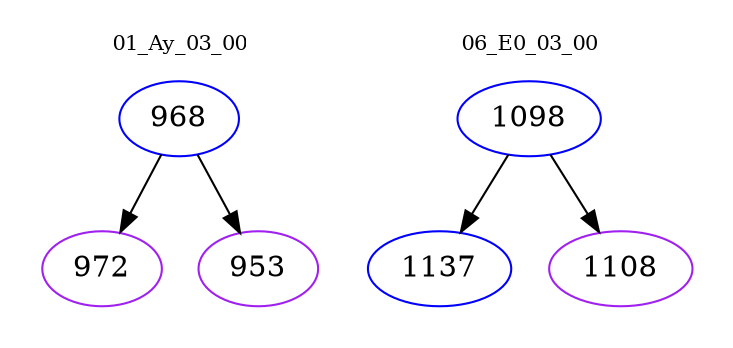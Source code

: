 digraph{
subgraph cluster_0 {
color = white
label = "01_Ay_03_00";
fontsize=10;
T0_968 [label="968", color="blue"]
T0_968 -> T0_972 [color="black"]
T0_972 [label="972", color="purple"]
T0_968 -> T0_953 [color="black"]
T0_953 [label="953", color="purple"]
}
subgraph cluster_1 {
color = white
label = "06_E0_03_00";
fontsize=10;
T1_1098 [label="1098", color="blue"]
T1_1098 -> T1_1137 [color="black"]
T1_1137 [label="1137", color="blue"]
T1_1098 -> T1_1108 [color="black"]
T1_1108 [label="1108", color="purple"]
}
}
